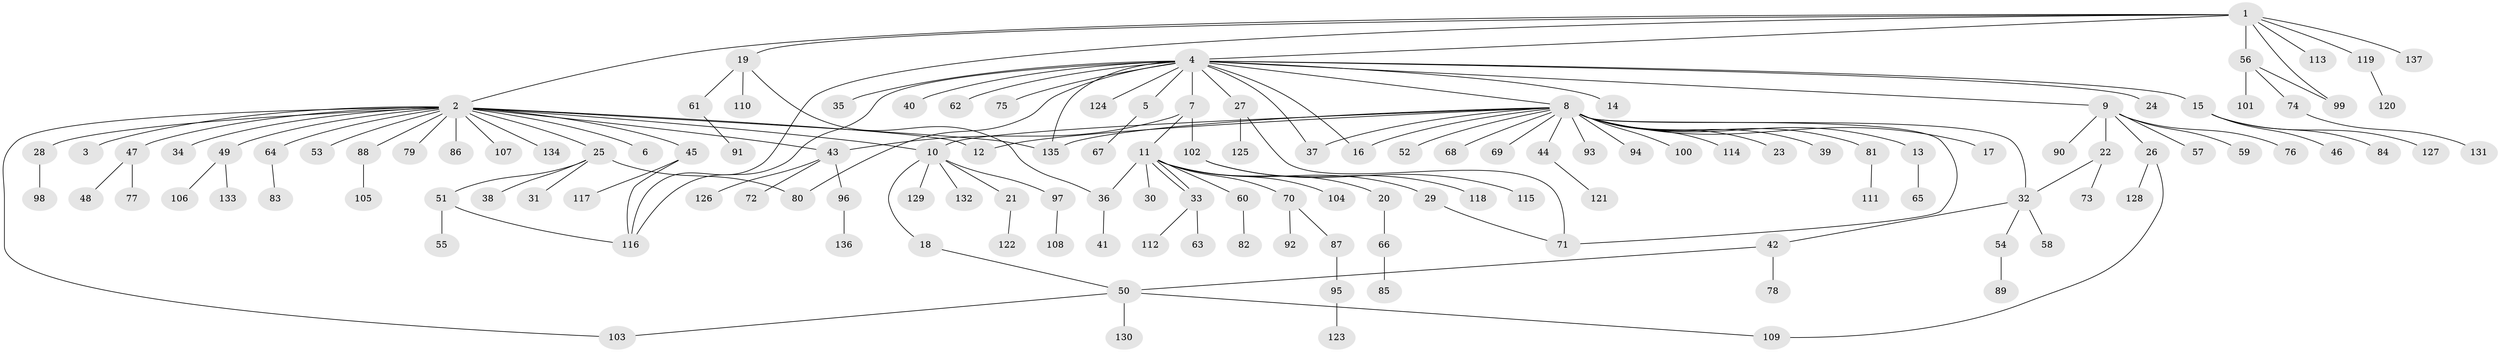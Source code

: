 // Generated by graph-tools (version 1.1) at 2025/25/03/09/25 03:25:59]
// undirected, 137 vertices, 156 edges
graph export_dot {
graph [start="1"]
  node [color=gray90,style=filled];
  1;
  2;
  3;
  4;
  5;
  6;
  7;
  8;
  9;
  10;
  11;
  12;
  13;
  14;
  15;
  16;
  17;
  18;
  19;
  20;
  21;
  22;
  23;
  24;
  25;
  26;
  27;
  28;
  29;
  30;
  31;
  32;
  33;
  34;
  35;
  36;
  37;
  38;
  39;
  40;
  41;
  42;
  43;
  44;
  45;
  46;
  47;
  48;
  49;
  50;
  51;
  52;
  53;
  54;
  55;
  56;
  57;
  58;
  59;
  60;
  61;
  62;
  63;
  64;
  65;
  66;
  67;
  68;
  69;
  70;
  71;
  72;
  73;
  74;
  75;
  76;
  77;
  78;
  79;
  80;
  81;
  82;
  83;
  84;
  85;
  86;
  87;
  88;
  89;
  90;
  91;
  92;
  93;
  94;
  95;
  96;
  97;
  98;
  99;
  100;
  101;
  102;
  103;
  104;
  105;
  106;
  107;
  108;
  109;
  110;
  111;
  112;
  113;
  114;
  115;
  116;
  117;
  118;
  119;
  120;
  121;
  122;
  123;
  124;
  125;
  126;
  127;
  128;
  129;
  130;
  131;
  132;
  133;
  134;
  135;
  136;
  137;
  1 -- 2;
  1 -- 4;
  1 -- 19;
  1 -- 56;
  1 -- 99;
  1 -- 113;
  1 -- 116;
  1 -- 119;
  1 -- 137;
  2 -- 3;
  2 -- 6;
  2 -- 10;
  2 -- 12;
  2 -- 25;
  2 -- 28;
  2 -- 34;
  2 -- 43;
  2 -- 45;
  2 -- 47;
  2 -- 49;
  2 -- 53;
  2 -- 64;
  2 -- 79;
  2 -- 86;
  2 -- 88;
  2 -- 103;
  2 -- 107;
  2 -- 134;
  2 -- 135;
  4 -- 5;
  4 -- 7;
  4 -- 8;
  4 -- 9;
  4 -- 14;
  4 -- 15;
  4 -- 16;
  4 -- 24;
  4 -- 27;
  4 -- 35;
  4 -- 37;
  4 -- 40;
  4 -- 62;
  4 -- 75;
  4 -- 80;
  4 -- 116;
  4 -- 124;
  4 -- 135;
  5 -- 67;
  7 -- 11;
  7 -- 43;
  7 -- 102;
  8 -- 10;
  8 -- 12;
  8 -- 13;
  8 -- 16;
  8 -- 17;
  8 -- 23;
  8 -- 32;
  8 -- 37;
  8 -- 39;
  8 -- 44;
  8 -- 52;
  8 -- 68;
  8 -- 69;
  8 -- 71;
  8 -- 81;
  8 -- 93;
  8 -- 94;
  8 -- 100;
  8 -- 114;
  8 -- 135;
  9 -- 22;
  9 -- 26;
  9 -- 57;
  9 -- 59;
  9 -- 76;
  9 -- 90;
  10 -- 18;
  10 -- 21;
  10 -- 97;
  10 -- 129;
  10 -- 132;
  11 -- 20;
  11 -- 29;
  11 -- 30;
  11 -- 33;
  11 -- 33;
  11 -- 36;
  11 -- 60;
  11 -- 70;
  11 -- 104;
  13 -- 65;
  15 -- 46;
  15 -- 84;
  15 -- 127;
  18 -- 50;
  19 -- 36;
  19 -- 61;
  19 -- 110;
  20 -- 66;
  21 -- 122;
  22 -- 32;
  22 -- 73;
  25 -- 31;
  25 -- 38;
  25 -- 51;
  25 -- 80;
  26 -- 109;
  26 -- 128;
  27 -- 71;
  27 -- 125;
  28 -- 98;
  29 -- 71;
  32 -- 42;
  32 -- 54;
  32 -- 58;
  33 -- 63;
  33 -- 112;
  36 -- 41;
  42 -- 50;
  42 -- 78;
  43 -- 72;
  43 -- 96;
  43 -- 126;
  44 -- 121;
  45 -- 116;
  45 -- 117;
  47 -- 48;
  47 -- 77;
  49 -- 106;
  49 -- 133;
  50 -- 103;
  50 -- 109;
  50 -- 130;
  51 -- 55;
  51 -- 116;
  54 -- 89;
  56 -- 74;
  56 -- 99;
  56 -- 101;
  60 -- 82;
  61 -- 91;
  64 -- 83;
  66 -- 85;
  70 -- 87;
  70 -- 92;
  74 -- 131;
  81 -- 111;
  87 -- 95;
  88 -- 105;
  95 -- 123;
  96 -- 136;
  97 -- 108;
  102 -- 115;
  102 -- 118;
  119 -- 120;
}
